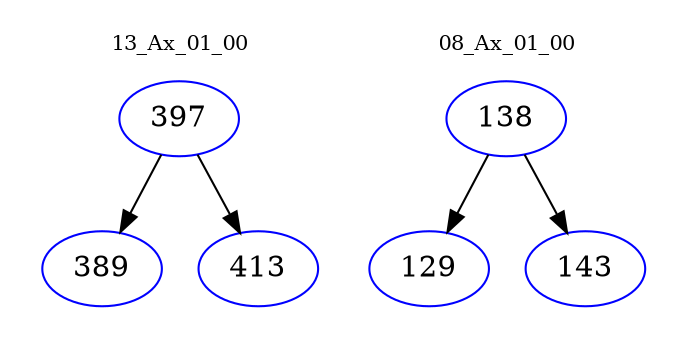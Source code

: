 digraph{
subgraph cluster_0 {
color = white
label = "13_Ax_01_00";
fontsize=10;
T0_397 [label="397", color="blue"]
T0_397 -> T0_389 [color="black"]
T0_389 [label="389", color="blue"]
T0_397 -> T0_413 [color="black"]
T0_413 [label="413", color="blue"]
}
subgraph cluster_1 {
color = white
label = "08_Ax_01_00";
fontsize=10;
T1_138 [label="138", color="blue"]
T1_138 -> T1_129 [color="black"]
T1_129 [label="129", color="blue"]
T1_138 -> T1_143 [color="black"]
T1_143 [label="143", color="blue"]
}
}
